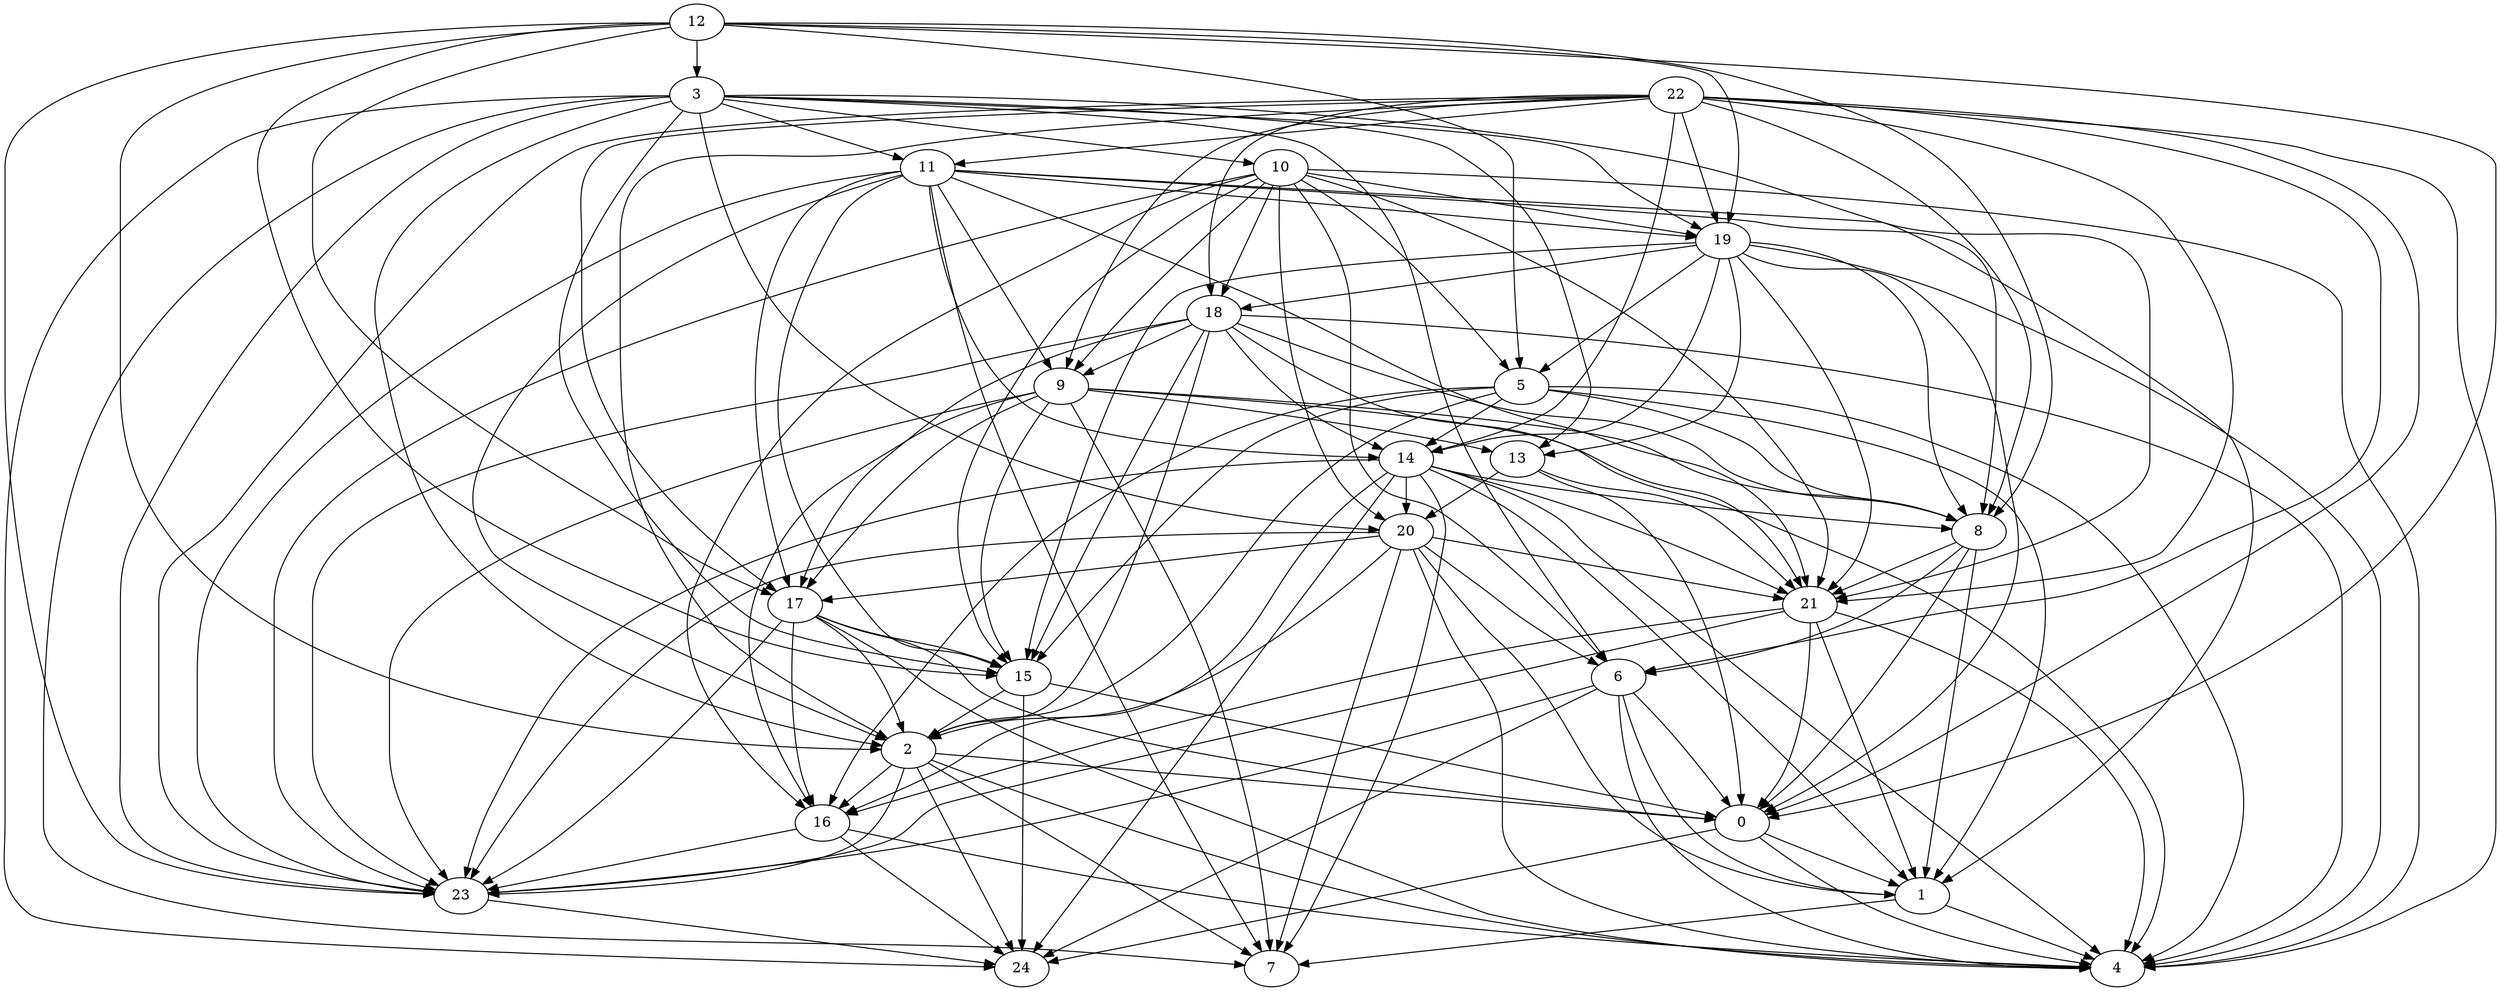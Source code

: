 digraph {
  7
  20 -> {  7  4  23  1  2  21  17  6  }
  5 -> {  4  1  16  2  15  8  14  }
  19 -> {  4  0  15  21  13  8  14  5  18  }
  14 -> {  24  7  4  23  1  16  21  20  8  }
  3 -> {  24  7  23  2  15  21  6  20  13  19  10  11  }
  21 -> {  4  23  1  16  0  }
  22 -> {  4  23  0  2  21  17  6  8  14  9  18  19  11  }
  2 -> {  24  7  4  23  16  0  }
  4
  17 -> {  4  23  16  0  2  15  }
  16 -> {  24  4  23  }
  1 -> {  7  4  }
  15 -> {  24  0  2  }
  10 -> {  4  23  16  15  21  6  20  5  9  18  19  }
  6 -> {  24  4  23  1  0  }
  13 -> {  0  21  20  }
  8 -> {  1  0  21  6  }
  23 -> {  24  }
  11 -> {  7  23  1  2  15  21  17  8  14  9  19  }
  12 -> {  23  0  2  15  17  8  5  19  3  }
  18 -> {  4  23  2  15  21  17  8  14  9  }
  9 -> {  7  4  23  16  15  17  13  8  }
  0 -> {  24  4  1  }
  24
}
